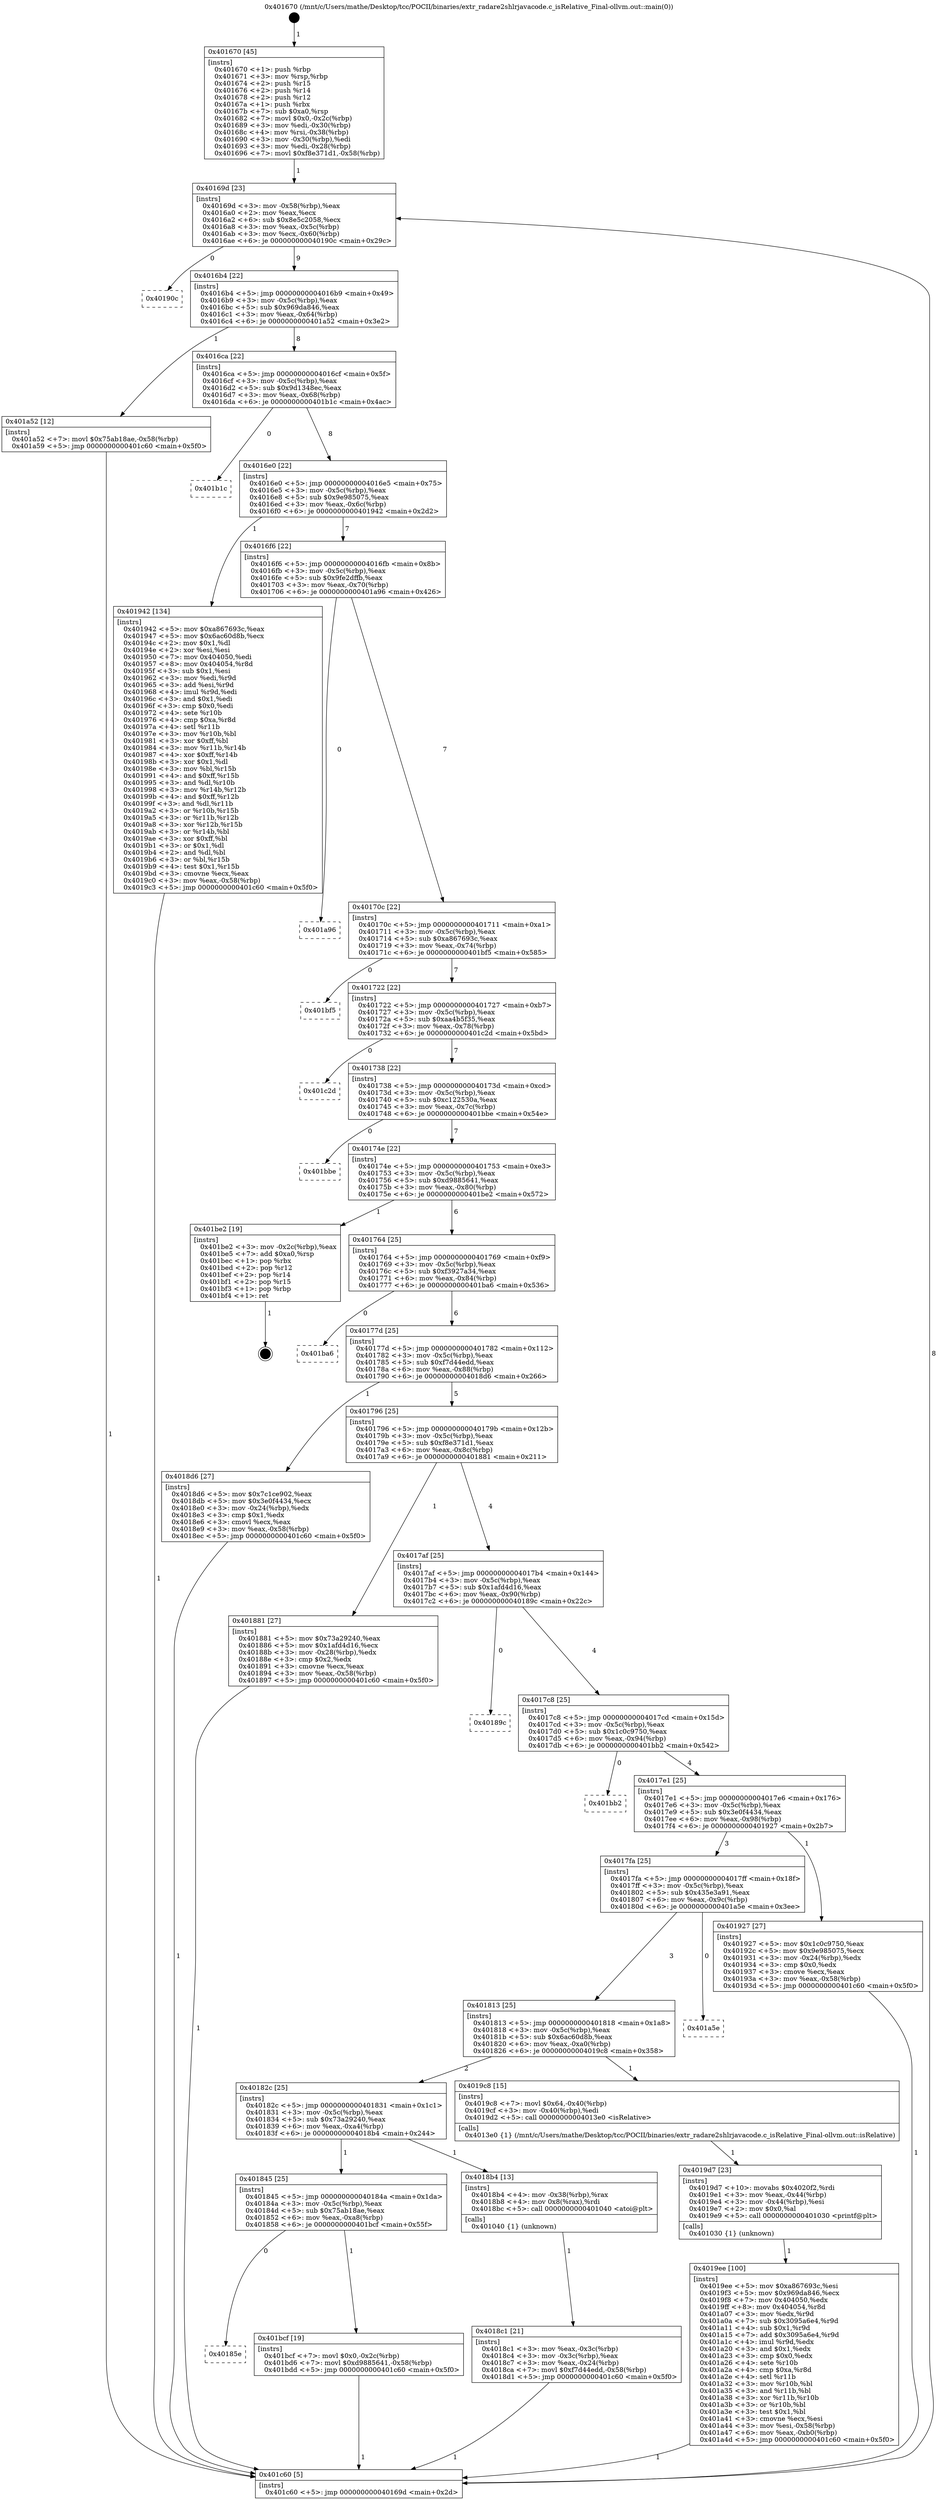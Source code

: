 digraph "0x401670" {
  label = "0x401670 (/mnt/c/Users/mathe/Desktop/tcc/POCII/binaries/extr_radare2shlrjavacode.c_isRelative_Final-ollvm.out::main(0))"
  labelloc = "t"
  node[shape=record]

  Entry [label="",width=0.3,height=0.3,shape=circle,fillcolor=black,style=filled]
  "0x40169d" [label="{
     0x40169d [23]\l
     | [instrs]\l
     &nbsp;&nbsp;0x40169d \<+3\>: mov -0x58(%rbp),%eax\l
     &nbsp;&nbsp;0x4016a0 \<+2\>: mov %eax,%ecx\l
     &nbsp;&nbsp;0x4016a2 \<+6\>: sub $0x8e5c2058,%ecx\l
     &nbsp;&nbsp;0x4016a8 \<+3\>: mov %eax,-0x5c(%rbp)\l
     &nbsp;&nbsp;0x4016ab \<+3\>: mov %ecx,-0x60(%rbp)\l
     &nbsp;&nbsp;0x4016ae \<+6\>: je 000000000040190c \<main+0x29c\>\l
  }"]
  "0x40190c" [label="{
     0x40190c\l
  }", style=dashed]
  "0x4016b4" [label="{
     0x4016b4 [22]\l
     | [instrs]\l
     &nbsp;&nbsp;0x4016b4 \<+5\>: jmp 00000000004016b9 \<main+0x49\>\l
     &nbsp;&nbsp;0x4016b9 \<+3\>: mov -0x5c(%rbp),%eax\l
     &nbsp;&nbsp;0x4016bc \<+5\>: sub $0x969da846,%eax\l
     &nbsp;&nbsp;0x4016c1 \<+3\>: mov %eax,-0x64(%rbp)\l
     &nbsp;&nbsp;0x4016c4 \<+6\>: je 0000000000401a52 \<main+0x3e2\>\l
  }"]
  Exit [label="",width=0.3,height=0.3,shape=circle,fillcolor=black,style=filled,peripheries=2]
  "0x401a52" [label="{
     0x401a52 [12]\l
     | [instrs]\l
     &nbsp;&nbsp;0x401a52 \<+7\>: movl $0x75ab18ae,-0x58(%rbp)\l
     &nbsp;&nbsp;0x401a59 \<+5\>: jmp 0000000000401c60 \<main+0x5f0\>\l
  }"]
  "0x4016ca" [label="{
     0x4016ca [22]\l
     | [instrs]\l
     &nbsp;&nbsp;0x4016ca \<+5\>: jmp 00000000004016cf \<main+0x5f\>\l
     &nbsp;&nbsp;0x4016cf \<+3\>: mov -0x5c(%rbp),%eax\l
     &nbsp;&nbsp;0x4016d2 \<+5\>: sub $0x9d1348ec,%eax\l
     &nbsp;&nbsp;0x4016d7 \<+3\>: mov %eax,-0x68(%rbp)\l
     &nbsp;&nbsp;0x4016da \<+6\>: je 0000000000401b1c \<main+0x4ac\>\l
  }"]
  "0x40185e" [label="{
     0x40185e\l
  }", style=dashed]
  "0x401b1c" [label="{
     0x401b1c\l
  }", style=dashed]
  "0x4016e0" [label="{
     0x4016e0 [22]\l
     | [instrs]\l
     &nbsp;&nbsp;0x4016e0 \<+5\>: jmp 00000000004016e5 \<main+0x75\>\l
     &nbsp;&nbsp;0x4016e5 \<+3\>: mov -0x5c(%rbp),%eax\l
     &nbsp;&nbsp;0x4016e8 \<+5\>: sub $0x9e985075,%eax\l
     &nbsp;&nbsp;0x4016ed \<+3\>: mov %eax,-0x6c(%rbp)\l
     &nbsp;&nbsp;0x4016f0 \<+6\>: je 0000000000401942 \<main+0x2d2\>\l
  }"]
  "0x401bcf" [label="{
     0x401bcf [19]\l
     | [instrs]\l
     &nbsp;&nbsp;0x401bcf \<+7\>: movl $0x0,-0x2c(%rbp)\l
     &nbsp;&nbsp;0x401bd6 \<+7\>: movl $0xd9885641,-0x58(%rbp)\l
     &nbsp;&nbsp;0x401bdd \<+5\>: jmp 0000000000401c60 \<main+0x5f0\>\l
  }"]
  "0x401942" [label="{
     0x401942 [134]\l
     | [instrs]\l
     &nbsp;&nbsp;0x401942 \<+5\>: mov $0xa867693c,%eax\l
     &nbsp;&nbsp;0x401947 \<+5\>: mov $0x6ac60d8b,%ecx\l
     &nbsp;&nbsp;0x40194c \<+2\>: mov $0x1,%dl\l
     &nbsp;&nbsp;0x40194e \<+2\>: xor %esi,%esi\l
     &nbsp;&nbsp;0x401950 \<+7\>: mov 0x404050,%edi\l
     &nbsp;&nbsp;0x401957 \<+8\>: mov 0x404054,%r8d\l
     &nbsp;&nbsp;0x40195f \<+3\>: sub $0x1,%esi\l
     &nbsp;&nbsp;0x401962 \<+3\>: mov %edi,%r9d\l
     &nbsp;&nbsp;0x401965 \<+3\>: add %esi,%r9d\l
     &nbsp;&nbsp;0x401968 \<+4\>: imul %r9d,%edi\l
     &nbsp;&nbsp;0x40196c \<+3\>: and $0x1,%edi\l
     &nbsp;&nbsp;0x40196f \<+3\>: cmp $0x0,%edi\l
     &nbsp;&nbsp;0x401972 \<+4\>: sete %r10b\l
     &nbsp;&nbsp;0x401976 \<+4\>: cmp $0xa,%r8d\l
     &nbsp;&nbsp;0x40197a \<+4\>: setl %r11b\l
     &nbsp;&nbsp;0x40197e \<+3\>: mov %r10b,%bl\l
     &nbsp;&nbsp;0x401981 \<+3\>: xor $0xff,%bl\l
     &nbsp;&nbsp;0x401984 \<+3\>: mov %r11b,%r14b\l
     &nbsp;&nbsp;0x401987 \<+4\>: xor $0xff,%r14b\l
     &nbsp;&nbsp;0x40198b \<+3\>: xor $0x1,%dl\l
     &nbsp;&nbsp;0x40198e \<+3\>: mov %bl,%r15b\l
     &nbsp;&nbsp;0x401991 \<+4\>: and $0xff,%r15b\l
     &nbsp;&nbsp;0x401995 \<+3\>: and %dl,%r10b\l
     &nbsp;&nbsp;0x401998 \<+3\>: mov %r14b,%r12b\l
     &nbsp;&nbsp;0x40199b \<+4\>: and $0xff,%r12b\l
     &nbsp;&nbsp;0x40199f \<+3\>: and %dl,%r11b\l
     &nbsp;&nbsp;0x4019a2 \<+3\>: or %r10b,%r15b\l
     &nbsp;&nbsp;0x4019a5 \<+3\>: or %r11b,%r12b\l
     &nbsp;&nbsp;0x4019a8 \<+3\>: xor %r12b,%r15b\l
     &nbsp;&nbsp;0x4019ab \<+3\>: or %r14b,%bl\l
     &nbsp;&nbsp;0x4019ae \<+3\>: xor $0xff,%bl\l
     &nbsp;&nbsp;0x4019b1 \<+3\>: or $0x1,%dl\l
     &nbsp;&nbsp;0x4019b4 \<+2\>: and %dl,%bl\l
     &nbsp;&nbsp;0x4019b6 \<+3\>: or %bl,%r15b\l
     &nbsp;&nbsp;0x4019b9 \<+4\>: test $0x1,%r15b\l
     &nbsp;&nbsp;0x4019bd \<+3\>: cmovne %ecx,%eax\l
     &nbsp;&nbsp;0x4019c0 \<+3\>: mov %eax,-0x58(%rbp)\l
     &nbsp;&nbsp;0x4019c3 \<+5\>: jmp 0000000000401c60 \<main+0x5f0\>\l
  }"]
  "0x4016f6" [label="{
     0x4016f6 [22]\l
     | [instrs]\l
     &nbsp;&nbsp;0x4016f6 \<+5\>: jmp 00000000004016fb \<main+0x8b\>\l
     &nbsp;&nbsp;0x4016fb \<+3\>: mov -0x5c(%rbp),%eax\l
     &nbsp;&nbsp;0x4016fe \<+5\>: sub $0x9fe2dffb,%eax\l
     &nbsp;&nbsp;0x401703 \<+3\>: mov %eax,-0x70(%rbp)\l
     &nbsp;&nbsp;0x401706 \<+6\>: je 0000000000401a96 \<main+0x426\>\l
  }"]
  "0x4019ee" [label="{
     0x4019ee [100]\l
     | [instrs]\l
     &nbsp;&nbsp;0x4019ee \<+5\>: mov $0xa867693c,%esi\l
     &nbsp;&nbsp;0x4019f3 \<+5\>: mov $0x969da846,%ecx\l
     &nbsp;&nbsp;0x4019f8 \<+7\>: mov 0x404050,%edx\l
     &nbsp;&nbsp;0x4019ff \<+8\>: mov 0x404054,%r8d\l
     &nbsp;&nbsp;0x401a07 \<+3\>: mov %edx,%r9d\l
     &nbsp;&nbsp;0x401a0a \<+7\>: sub $0x3095a6e4,%r9d\l
     &nbsp;&nbsp;0x401a11 \<+4\>: sub $0x1,%r9d\l
     &nbsp;&nbsp;0x401a15 \<+7\>: add $0x3095a6e4,%r9d\l
     &nbsp;&nbsp;0x401a1c \<+4\>: imul %r9d,%edx\l
     &nbsp;&nbsp;0x401a20 \<+3\>: and $0x1,%edx\l
     &nbsp;&nbsp;0x401a23 \<+3\>: cmp $0x0,%edx\l
     &nbsp;&nbsp;0x401a26 \<+4\>: sete %r10b\l
     &nbsp;&nbsp;0x401a2a \<+4\>: cmp $0xa,%r8d\l
     &nbsp;&nbsp;0x401a2e \<+4\>: setl %r11b\l
     &nbsp;&nbsp;0x401a32 \<+3\>: mov %r10b,%bl\l
     &nbsp;&nbsp;0x401a35 \<+3\>: and %r11b,%bl\l
     &nbsp;&nbsp;0x401a38 \<+3\>: xor %r11b,%r10b\l
     &nbsp;&nbsp;0x401a3b \<+3\>: or %r10b,%bl\l
     &nbsp;&nbsp;0x401a3e \<+3\>: test $0x1,%bl\l
     &nbsp;&nbsp;0x401a41 \<+3\>: cmovne %ecx,%esi\l
     &nbsp;&nbsp;0x401a44 \<+3\>: mov %esi,-0x58(%rbp)\l
     &nbsp;&nbsp;0x401a47 \<+6\>: mov %eax,-0xb0(%rbp)\l
     &nbsp;&nbsp;0x401a4d \<+5\>: jmp 0000000000401c60 \<main+0x5f0\>\l
  }"]
  "0x401a96" [label="{
     0x401a96\l
  }", style=dashed]
  "0x40170c" [label="{
     0x40170c [22]\l
     | [instrs]\l
     &nbsp;&nbsp;0x40170c \<+5\>: jmp 0000000000401711 \<main+0xa1\>\l
     &nbsp;&nbsp;0x401711 \<+3\>: mov -0x5c(%rbp),%eax\l
     &nbsp;&nbsp;0x401714 \<+5\>: sub $0xa867693c,%eax\l
     &nbsp;&nbsp;0x401719 \<+3\>: mov %eax,-0x74(%rbp)\l
     &nbsp;&nbsp;0x40171c \<+6\>: je 0000000000401bf5 \<main+0x585\>\l
  }"]
  "0x4019d7" [label="{
     0x4019d7 [23]\l
     | [instrs]\l
     &nbsp;&nbsp;0x4019d7 \<+10\>: movabs $0x4020f2,%rdi\l
     &nbsp;&nbsp;0x4019e1 \<+3\>: mov %eax,-0x44(%rbp)\l
     &nbsp;&nbsp;0x4019e4 \<+3\>: mov -0x44(%rbp),%esi\l
     &nbsp;&nbsp;0x4019e7 \<+2\>: mov $0x0,%al\l
     &nbsp;&nbsp;0x4019e9 \<+5\>: call 0000000000401030 \<printf@plt\>\l
     | [calls]\l
     &nbsp;&nbsp;0x401030 \{1\} (unknown)\l
  }"]
  "0x401bf5" [label="{
     0x401bf5\l
  }", style=dashed]
  "0x401722" [label="{
     0x401722 [22]\l
     | [instrs]\l
     &nbsp;&nbsp;0x401722 \<+5\>: jmp 0000000000401727 \<main+0xb7\>\l
     &nbsp;&nbsp;0x401727 \<+3\>: mov -0x5c(%rbp),%eax\l
     &nbsp;&nbsp;0x40172a \<+5\>: sub $0xaa4b5f35,%eax\l
     &nbsp;&nbsp;0x40172f \<+3\>: mov %eax,-0x78(%rbp)\l
     &nbsp;&nbsp;0x401732 \<+6\>: je 0000000000401c2d \<main+0x5bd\>\l
  }"]
  "0x4018c1" [label="{
     0x4018c1 [21]\l
     | [instrs]\l
     &nbsp;&nbsp;0x4018c1 \<+3\>: mov %eax,-0x3c(%rbp)\l
     &nbsp;&nbsp;0x4018c4 \<+3\>: mov -0x3c(%rbp),%eax\l
     &nbsp;&nbsp;0x4018c7 \<+3\>: mov %eax,-0x24(%rbp)\l
     &nbsp;&nbsp;0x4018ca \<+7\>: movl $0xf7d44edd,-0x58(%rbp)\l
     &nbsp;&nbsp;0x4018d1 \<+5\>: jmp 0000000000401c60 \<main+0x5f0\>\l
  }"]
  "0x401c2d" [label="{
     0x401c2d\l
  }", style=dashed]
  "0x401738" [label="{
     0x401738 [22]\l
     | [instrs]\l
     &nbsp;&nbsp;0x401738 \<+5\>: jmp 000000000040173d \<main+0xcd\>\l
     &nbsp;&nbsp;0x40173d \<+3\>: mov -0x5c(%rbp),%eax\l
     &nbsp;&nbsp;0x401740 \<+5\>: sub $0xc122530a,%eax\l
     &nbsp;&nbsp;0x401745 \<+3\>: mov %eax,-0x7c(%rbp)\l
     &nbsp;&nbsp;0x401748 \<+6\>: je 0000000000401bbe \<main+0x54e\>\l
  }"]
  "0x401845" [label="{
     0x401845 [25]\l
     | [instrs]\l
     &nbsp;&nbsp;0x401845 \<+5\>: jmp 000000000040184a \<main+0x1da\>\l
     &nbsp;&nbsp;0x40184a \<+3\>: mov -0x5c(%rbp),%eax\l
     &nbsp;&nbsp;0x40184d \<+5\>: sub $0x75ab18ae,%eax\l
     &nbsp;&nbsp;0x401852 \<+6\>: mov %eax,-0xa8(%rbp)\l
     &nbsp;&nbsp;0x401858 \<+6\>: je 0000000000401bcf \<main+0x55f\>\l
  }"]
  "0x401bbe" [label="{
     0x401bbe\l
  }", style=dashed]
  "0x40174e" [label="{
     0x40174e [22]\l
     | [instrs]\l
     &nbsp;&nbsp;0x40174e \<+5\>: jmp 0000000000401753 \<main+0xe3\>\l
     &nbsp;&nbsp;0x401753 \<+3\>: mov -0x5c(%rbp),%eax\l
     &nbsp;&nbsp;0x401756 \<+5\>: sub $0xd9885641,%eax\l
     &nbsp;&nbsp;0x40175b \<+3\>: mov %eax,-0x80(%rbp)\l
     &nbsp;&nbsp;0x40175e \<+6\>: je 0000000000401be2 \<main+0x572\>\l
  }"]
  "0x4018b4" [label="{
     0x4018b4 [13]\l
     | [instrs]\l
     &nbsp;&nbsp;0x4018b4 \<+4\>: mov -0x38(%rbp),%rax\l
     &nbsp;&nbsp;0x4018b8 \<+4\>: mov 0x8(%rax),%rdi\l
     &nbsp;&nbsp;0x4018bc \<+5\>: call 0000000000401040 \<atoi@plt\>\l
     | [calls]\l
     &nbsp;&nbsp;0x401040 \{1\} (unknown)\l
  }"]
  "0x401be2" [label="{
     0x401be2 [19]\l
     | [instrs]\l
     &nbsp;&nbsp;0x401be2 \<+3\>: mov -0x2c(%rbp),%eax\l
     &nbsp;&nbsp;0x401be5 \<+7\>: add $0xa0,%rsp\l
     &nbsp;&nbsp;0x401bec \<+1\>: pop %rbx\l
     &nbsp;&nbsp;0x401bed \<+2\>: pop %r12\l
     &nbsp;&nbsp;0x401bef \<+2\>: pop %r14\l
     &nbsp;&nbsp;0x401bf1 \<+2\>: pop %r15\l
     &nbsp;&nbsp;0x401bf3 \<+1\>: pop %rbp\l
     &nbsp;&nbsp;0x401bf4 \<+1\>: ret\l
  }"]
  "0x401764" [label="{
     0x401764 [25]\l
     | [instrs]\l
     &nbsp;&nbsp;0x401764 \<+5\>: jmp 0000000000401769 \<main+0xf9\>\l
     &nbsp;&nbsp;0x401769 \<+3\>: mov -0x5c(%rbp),%eax\l
     &nbsp;&nbsp;0x40176c \<+5\>: sub $0xf3927a34,%eax\l
     &nbsp;&nbsp;0x401771 \<+6\>: mov %eax,-0x84(%rbp)\l
     &nbsp;&nbsp;0x401777 \<+6\>: je 0000000000401ba6 \<main+0x536\>\l
  }"]
  "0x40182c" [label="{
     0x40182c [25]\l
     | [instrs]\l
     &nbsp;&nbsp;0x40182c \<+5\>: jmp 0000000000401831 \<main+0x1c1\>\l
     &nbsp;&nbsp;0x401831 \<+3\>: mov -0x5c(%rbp),%eax\l
     &nbsp;&nbsp;0x401834 \<+5\>: sub $0x73a29240,%eax\l
     &nbsp;&nbsp;0x401839 \<+6\>: mov %eax,-0xa4(%rbp)\l
     &nbsp;&nbsp;0x40183f \<+6\>: je 00000000004018b4 \<main+0x244\>\l
  }"]
  "0x401ba6" [label="{
     0x401ba6\l
  }", style=dashed]
  "0x40177d" [label="{
     0x40177d [25]\l
     | [instrs]\l
     &nbsp;&nbsp;0x40177d \<+5\>: jmp 0000000000401782 \<main+0x112\>\l
     &nbsp;&nbsp;0x401782 \<+3\>: mov -0x5c(%rbp),%eax\l
     &nbsp;&nbsp;0x401785 \<+5\>: sub $0xf7d44edd,%eax\l
     &nbsp;&nbsp;0x40178a \<+6\>: mov %eax,-0x88(%rbp)\l
     &nbsp;&nbsp;0x401790 \<+6\>: je 00000000004018d6 \<main+0x266\>\l
  }"]
  "0x4019c8" [label="{
     0x4019c8 [15]\l
     | [instrs]\l
     &nbsp;&nbsp;0x4019c8 \<+7\>: movl $0x64,-0x40(%rbp)\l
     &nbsp;&nbsp;0x4019cf \<+3\>: mov -0x40(%rbp),%edi\l
     &nbsp;&nbsp;0x4019d2 \<+5\>: call 00000000004013e0 \<isRelative\>\l
     | [calls]\l
     &nbsp;&nbsp;0x4013e0 \{1\} (/mnt/c/Users/mathe/Desktop/tcc/POCII/binaries/extr_radare2shlrjavacode.c_isRelative_Final-ollvm.out::isRelative)\l
  }"]
  "0x4018d6" [label="{
     0x4018d6 [27]\l
     | [instrs]\l
     &nbsp;&nbsp;0x4018d6 \<+5\>: mov $0x7c1ce902,%eax\l
     &nbsp;&nbsp;0x4018db \<+5\>: mov $0x3e0f4434,%ecx\l
     &nbsp;&nbsp;0x4018e0 \<+3\>: mov -0x24(%rbp),%edx\l
     &nbsp;&nbsp;0x4018e3 \<+3\>: cmp $0x1,%edx\l
     &nbsp;&nbsp;0x4018e6 \<+3\>: cmovl %ecx,%eax\l
     &nbsp;&nbsp;0x4018e9 \<+3\>: mov %eax,-0x58(%rbp)\l
     &nbsp;&nbsp;0x4018ec \<+5\>: jmp 0000000000401c60 \<main+0x5f0\>\l
  }"]
  "0x401796" [label="{
     0x401796 [25]\l
     | [instrs]\l
     &nbsp;&nbsp;0x401796 \<+5\>: jmp 000000000040179b \<main+0x12b\>\l
     &nbsp;&nbsp;0x40179b \<+3\>: mov -0x5c(%rbp),%eax\l
     &nbsp;&nbsp;0x40179e \<+5\>: sub $0xf8e371d1,%eax\l
     &nbsp;&nbsp;0x4017a3 \<+6\>: mov %eax,-0x8c(%rbp)\l
     &nbsp;&nbsp;0x4017a9 \<+6\>: je 0000000000401881 \<main+0x211\>\l
  }"]
  "0x401813" [label="{
     0x401813 [25]\l
     | [instrs]\l
     &nbsp;&nbsp;0x401813 \<+5\>: jmp 0000000000401818 \<main+0x1a8\>\l
     &nbsp;&nbsp;0x401818 \<+3\>: mov -0x5c(%rbp),%eax\l
     &nbsp;&nbsp;0x40181b \<+5\>: sub $0x6ac60d8b,%eax\l
     &nbsp;&nbsp;0x401820 \<+6\>: mov %eax,-0xa0(%rbp)\l
     &nbsp;&nbsp;0x401826 \<+6\>: je 00000000004019c8 \<main+0x358\>\l
  }"]
  "0x401881" [label="{
     0x401881 [27]\l
     | [instrs]\l
     &nbsp;&nbsp;0x401881 \<+5\>: mov $0x73a29240,%eax\l
     &nbsp;&nbsp;0x401886 \<+5\>: mov $0x1afd4d16,%ecx\l
     &nbsp;&nbsp;0x40188b \<+3\>: mov -0x28(%rbp),%edx\l
     &nbsp;&nbsp;0x40188e \<+3\>: cmp $0x2,%edx\l
     &nbsp;&nbsp;0x401891 \<+3\>: cmovne %ecx,%eax\l
     &nbsp;&nbsp;0x401894 \<+3\>: mov %eax,-0x58(%rbp)\l
     &nbsp;&nbsp;0x401897 \<+5\>: jmp 0000000000401c60 \<main+0x5f0\>\l
  }"]
  "0x4017af" [label="{
     0x4017af [25]\l
     | [instrs]\l
     &nbsp;&nbsp;0x4017af \<+5\>: jmp 00000000004017b4 \<main+0x144\>\l
     &nbsp;&nbsp;0x4017b4 \<+3\>: mov -0x5c(%rbp),%eax\l
     &nbsp;&nbsp;0x4017b7 \<+5\>: sub $0x1afd4d16,%eax\l
     &nbsp;&nbsp;0x4017bc \<+6\>: mov %eax,-0x90(%rbp)\l
     &nbsp;&nbsp;0x4017c2 \<+6\>: je 000000000040189c \<main+0x22c\>\l
  }"]
  "0x401c60" [label="{
     0x401c60 [5]\l
     | [instrs]\l
     &nbsp;&nbsp;0x401c60 \<+5\>: jmp 000000000040169d \<main+0x2d\>\l
  }"]
  "0x401670" [label="{
     0x401670 [45]\l
     | [instrs]\l
     &nbsp;&nbsp;0x401670 \<+1\>: push %rbp\l
     &nbsp;&nbsp;0x401671 \<+3\>: mov %rsp,%rbp\l
     &nbsp;&nbsp;0x401674 \<+2\>: push %r15\l
     &nbsp;&nbsp;0x401676 \<+2\>: push %r14\l
     &nbsp;&nbsp;0x401678 \<+2\>: push %r12\l
     &nbsp;&nbsp;0x40167a \<+1\>: push %rbx\l
     &nbsp;&nbsp;0x40167b \<+7\>: sub $0xa0,%rsp\l
     &nbsp;&nbsp;0x401682 \<+7\>: movl $0x0,-0x2c(%rbp)\l
     &nbsp;&nbsp;0x401689 \<+3\>: mov %edi,-0x30(%rbp)\l
     &nbsp;&nbsp;0x40168c \<+4\>: mov %rsi,-0x38(%rbp)\l
     &nbsp;&nbsp;0x401690 \<+3\>: mov -0x30(%rbp),%edi\l
     &nbsp;&nbsp;0x401693 \<+3\>: mov %edi,-0x28(%rbp)\l
     &nbsp;&nbsp;0x401696 \<+7\>: movl $0xf8e371d1,-0x58(%rbp)\l
  }"]
  "0x401a5e" [label="{
     0x401a5e\l
  }", style=dashed]
  "0x40189c" [label="{
     0x40189c\l
  }", style=dashed]
  "0x4017c8" [label="{
     0x4017c8 [25]\l
     | [instrs]\l
     &nbsp;&nbsp;0x4017c8 \<+5\>: jmp 00000000004017cd \<main+0x15d\>\l
     &nbsp;&nbsp;0x4017cd \<+3\>: mov -0x5c(%rbp),%eax\l
     &nbsp;&nbsp;0x4017d0 \<+5\>: sub $0x1c0c9750,%eax\l
     &nbsp;&nbsp;0x4017d5 \<+6\>: mov %eax,-0x94(%rbp)\l
     &nbsp;&nbsp;0x4017db \<+6\>: je 0000000000401bb2 \<main+0x542\>\l
  }"]
  "0x4017fa" [label="{
     0x4017fa [25]\l
     | [instrs]\l
     &nbsp;&nbsp;0x4017fa \<+5\>: jmp 00000000004017ff \<main+0x18f\>\l
     &nbsp;&nbsp;0x4017ff \<+3\>: mov -0x5c(%rbp),%eax\l
     &nbsp;&nbsp;0x401802 \<+5\>: sub $0x435e3a91,%eax\l
     &nbsp;&nbsp;0x401807 \<+6\>: mov %eax,-0x9c(%rbp)\l
     &nbsp;&nbsp;0x40180d \<+6\>: je 0000000000401a5e \<main+0x3ee\>\l
  }"]
  "0x401bb2" [label="{
     0x401bb2\l
  }", style=dashed]
  "0x4017e1" [label="{
     0x4017e1 [25]\l
     | [instrs]\l
     &nbsp;&nbsp;0x4017e1 \<+5\>: jmp 00000000004017e6 \<main+0x176\>\l
     &nbsp;&nbsp;0x4017e6 \<+3\>: mov -0x5c(%rbp),%eax\l
     &nbsp;&nbsp;0x4017e9 \<+5\>: sub $0x3e0f4434,%eax\l
     &nbsp;&nbsp;0x4017ee \<+6\>: mov %eax,-0x98(%rbp)\l
     &nbsp;&nbsp;0x4017f4 \<+6\>: je 0000000000401927 \<main+0x2b7\>\l
  }"]
  "0x401927" [label="{
     0x401927 [27]\l
     | [instrs]\l
     &nbsp;&nbsp;0x401927 \<+5\>: mov $0x1c0c9750,%eax\l
     &nbsp;&nbsp;0x40192c \<+5\>: mov $0x9e985075,%ecx\l
     &nbsp;&nbsp;0x401931 \<+3\>: mov -0x24(%rbp),%edx\l
     &nbsp;&nbsp;0x401934 \<+3\>: cmp $0x0,%edx\l
     &nbsp;&nbsp;0x401937 \<+3\>: cmove %ecx,%eax\l
     &nbsp;&nbsp;0x40193a \<+3\>: mov %eax,-0x58(%rbp)\l
     &nbsp;&nbsp;0x40193d \<+5\>: jmp 0000000000401c60 \<main+0x5f0\>\l
  }"]
  Entry -> "0x401670" [label=" 1"]
  "0x40169d" -> "0x40190c" [label=" 0"]
  "0x40169d" -> "0x4016b4" [label=" 9"]
  "0x401be2" -> Exit [label=" 1"]
  "0x4016b4" -> "0x401a52" [label=" 1"]
  "0x4016b4" -> "0x4016ca" [label=" 8"]
  "0x401bcf" -> "0x401c60" [label=" 1"]
  "0x4016ca" -> "0x401b1c" [label=" 0"]
  "0x4016ca" -> "0x4016e0" [label=" 8"]
  "0x401845" -> "0x40185e" [label=" 0"]
  "0x4016e0" -> "0x401942" [label=" 1"]
  "0x4016e0" -> "0x4016f6" [label=" 7"]
  "0x401845" -> "0x401bcf" [label=" 1"]
  "0x4016f6" -> "0x401a96" [label=" 0"]
  "0x4016f6" -> "0x40170c" [label=" 7"]
  "0x401a52" -> "0x401c60" [label=" 1"]
  "0x40170c" -> "0x401bf5" [label=" 0"]
  "0x40170c" -> "0x401722" [label=" 7"]
  "0x4019ee" -> "0x401c60" [label=" 1"]
  "0x401722" -> "0x401c2d" [label=" 0"]
  "0x401722" -> "0x401738" [label=" 7"]
  "0x4019d7" -> "0x4019ee" [label=" 1"]
  "0x401738" -> "0x401bbe" [label=" 0"]
  "0x401738" -> "0x40174e" [label=" 7"]
  "0x4019c8" -> "0x4019d7" [label=" 1"]
  "0x40174e" -> "0x401be2" [label=" 1"]
  "0x40174e" -> "0x401764" [label=" 6"]
  "0x401942" -> "0x401c60" [label=" 1"]
  "0x401764" -> "0x401ba6" [label=" 0"]
  "0x401764" -> "0x40177d" [label=" 6"]
  "0x4018d6" -> "0x401c60" [label=" 1"]
  "0x40177d" -> "0x4018d6" [label=" 1"]
  "0x40177d" -> "0x401796" [label=" 5"]
  "0x4018c1" -> "0x401c60" [label=" 1"]
  "0x401796" -> "0x401881" [label=" 1"]
  "0x401796" -> "0x4017af" [label=" 4"]
  "0x401881" -> "0x401c60" [label=" 1"]
  "0x401670" -> "0x40169d" [label=" 1"]
  "0x401c60" -> "0x40169d" [label=" 8"]
  "0x40182c" -> "0x401845" [label=" 1"]
  "0x4017af" -> "0x40189c" [label=" 0"]
  "0x4017af" -> "0x4017c8" [label=" 4"]
  "0x40182c" -> "0x4018b4" [label=" 1"]
  "0x4017c8" -> "0x401bb2" [label=" 0"]
  "0x4017c8" -> "0x4017e1" [label=" 4"]
  "0x401813" -> "0x40182c" [label=" 2"]
  "0x4017e1" -> "0x401927" [label=" 1"]
  "0x4017e1" -> "0x4017fa" [label=" 3"]
  "0x401927" -> "0x401c60" [label=" 1"]
  "0x4017fa" -> "0x401a5e" [label=" 0"]
  "0x4017fa" -> "0x401813" [label=" 3"]
  "0x4018b4" -> "0x4018c1" [label=" 1"]
  "0x401813" -> "0x4019c8" [label=" 1"]
}
